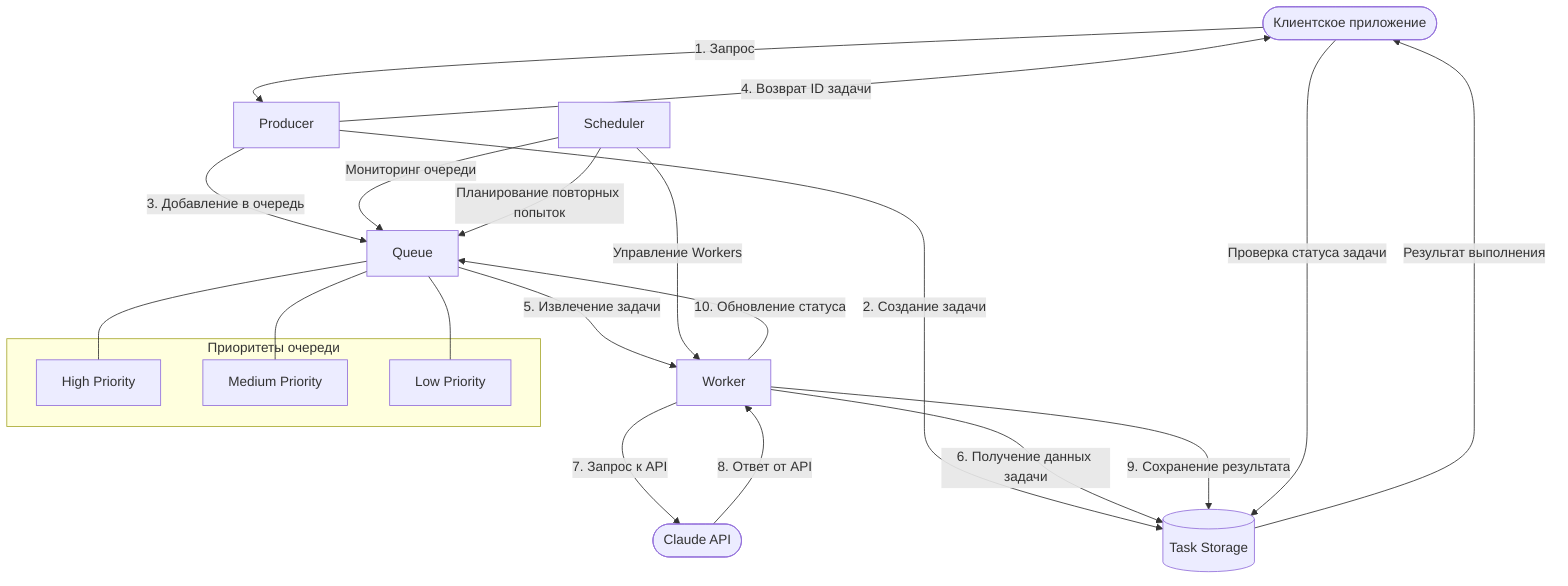 flowchart TD
    Client([Клиентское приложение]) -->|1. Запрос| Producer[Producer]
    Producer -->|2. Создание задачи| TaskStorage[(Task Storage)]
    Producer -->|3. Добавление в очередь| Queue[Queue]
    Producer -->|4. Возврат ID задачи| Client
    
    Queue -->|5. Извлечение задачи| Worker[Worker]
    Worker -->|6. Получение данных задачи| TaskStorage
    Worker -->|7. Запрос к API| ClaudeAPI([Claude API])
    ClaudeAPI -->|8. Ответ от API| Worker
    Worker -->|9. Сохранение результата| TaskStorage
    Worker -->|10. Обновление статуса| Queue
    
    Scheduler[Scheduler] -->|Управление Workers| Worker
    Scheduler -->|Мониторинг очереди| Queue
    Scheduler -->|Планирование повторных попыток| Queue
    
    Client -->|Проверка статуса задачи| TaskStorage
    TaskStorage -->|Результат выполнения| Client
    
    subgraph "Приоритеты очереди"
        HighPriority[High Priority]
        MediumPriority[Medium Priority]
        LowPriority[Low Priority]
    end
    
    Queue --- HighPriority
    Queue --- MediumPriority
    Queue --- LowPriority